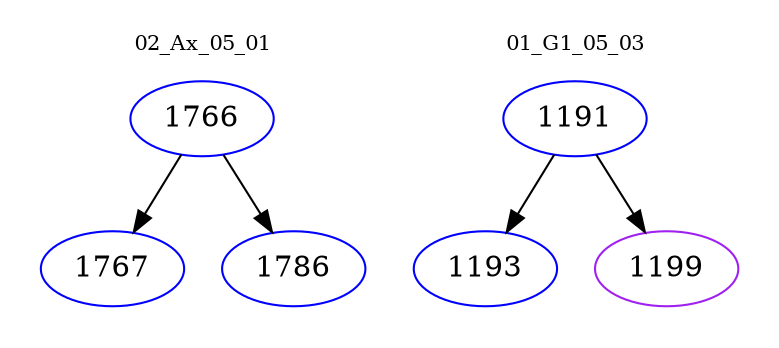 digraph{
subgraph cluster_0 {
color = white
label = "02_Ax_05_01";
fontsize=10;
T0_1766 [label="1766", color="blue"]
T0_1766 -> T0_1767 [color="black"]
T0_1767 [label="1767", color="blue"]
T0_1766 -> T0_1786 [color="black"]
T0_1786 [label="1786", color="blue"]
}
subgraph cluster_1 {
color = white
label = "01_G1_05_03";
fontsize=10;
T1_1191 [label="1191", color="blue"]
T1_1191 -> T1_1193 [color="black"]
T1_1193 [label="1193", color="blue"]
T1_1191 -> T1_1199 [color="black"]
T1_1199 [label="1199", color="purple"]
}
}
